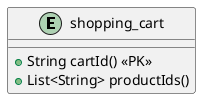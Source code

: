 @startuml

entity shopping_cart {
  +String cartId() <<PK>>
  +List<String> productIds()
}

@enduml

